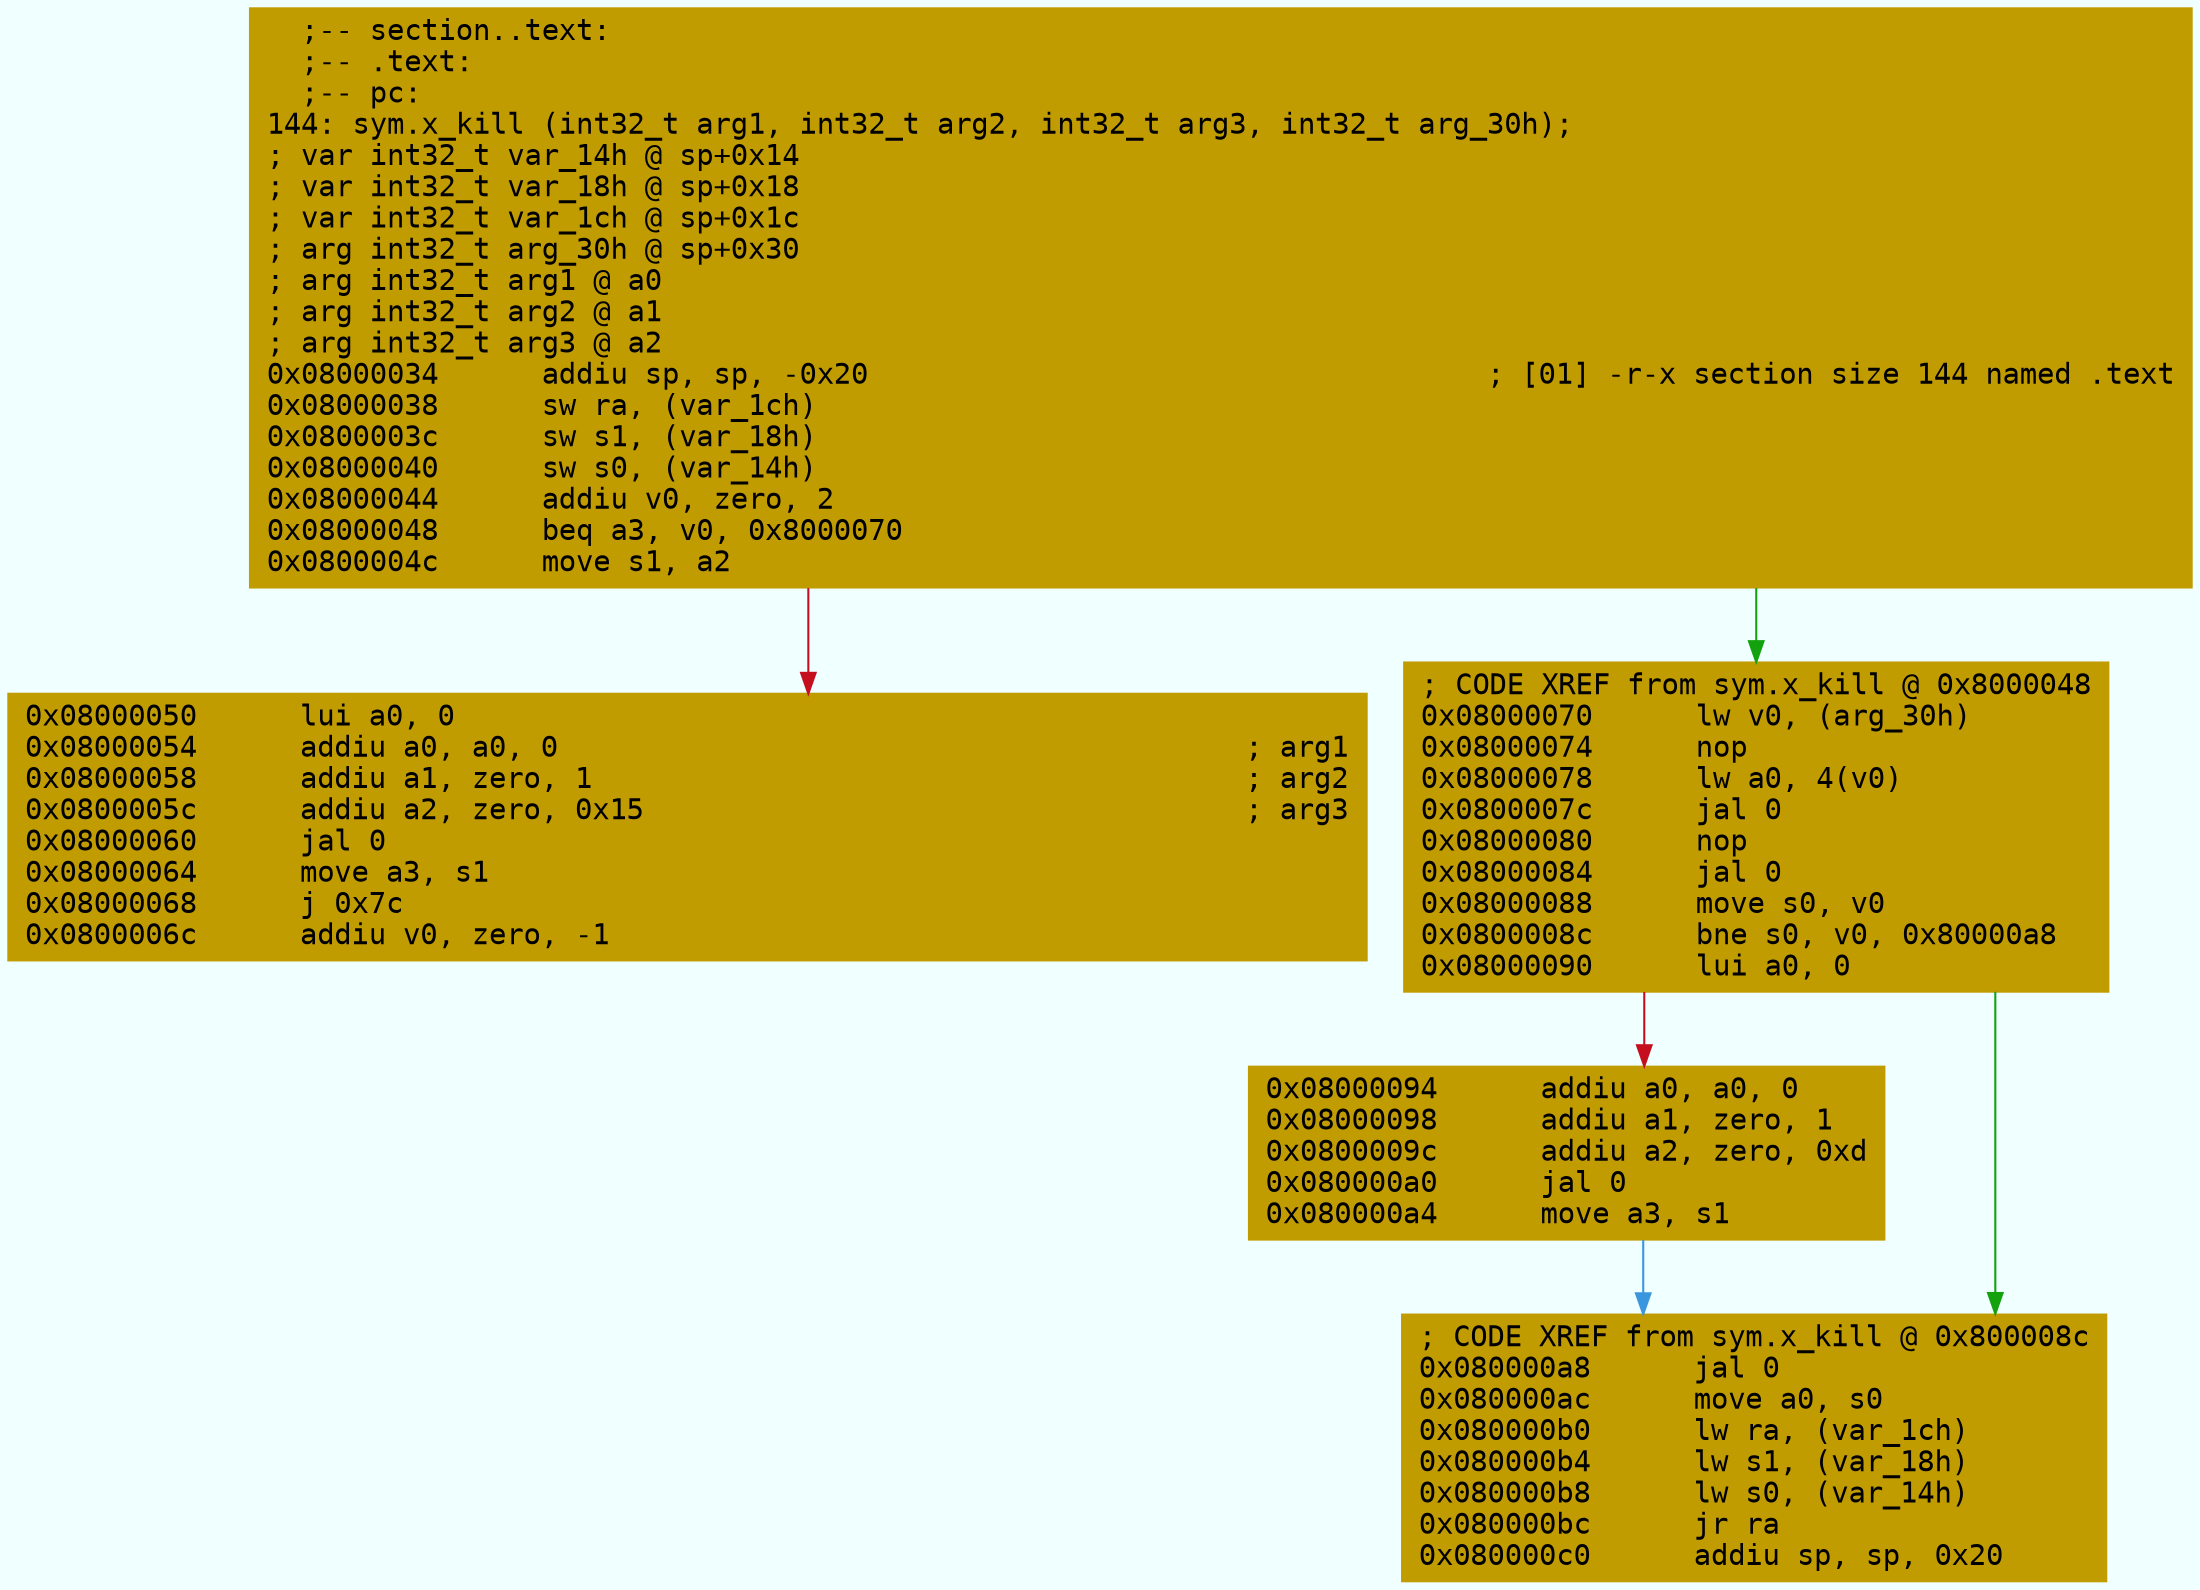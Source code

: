 digraph code {
	graph [bgcolor=azure fontsize=8 fontname="Courier" splines="ortho"];
	node [fillcolor=gray style=filled shape=box];
	edge [arrowhead="normal"];
	"0x08000034" [URL="sym.x_kill/0x08000034", fillcolor="#c19c00",color="#c19c00", fontname="Courier",label="  ;-- section..text:\l  ;-- .text:\l  ;-- pc:\l144: sym.x_kill (int32_t arg1, int32_t arg2, int32_t arg3, int32_t arg_30h);\l; var int32_t var_14h @ sp+0x14\l; var int32_t var_18h @ sp+0x18\l; var int32_t var_1ch @ sp+0x1c\l; arg int32_t arg_30h @ sp+0x30\l; arg int32_t arg1 @ a0\l; arg int32_t arg2 @ a1\l; arg int32_t arg3 @ a2\l0x08000034      addiu sp, sp, -0x20                                    ; [01] -r-x section size 144 named .text\l0x08000038      sw ra, (var_1ch)\l0x0800003c      sw s1, (var_18h)\l0x08000040      sw s0, (var_14h)\l0x08000044      addiu v0, zero, 2\l0x08000048      beq a3, v0, 0x8000070\l0x0800004c      move s1, a2\l"]
	"0x08000050" [URL="sym.x_kill/0x08000050", fillcolor="#c19c00",color="#c19c00", fontname="Courier",label="0x08000050      lui a0, 0\l0x08000054      addiu a0, a0, 0                                        ; arg1\l0x08000058      addiu a1, zero, 1                                      ; arg2\l0x0800005c      addiu a2, zero, 0x15                                   ; arg3\l0x08000060      jal 0\l0x08000064      move a3, s1\l0x08000068      j 0x7c\l0x0800006c      addiu v0, zero, -1\l"]
	"0x08000070" [URL="sym.x_kill/0x08000070", fillcolor="#c19c00",color="#c19c00", fontname="Courier",label="; CODE XREF from sym.x_kill @ 0x8000048\l0x08000070      lw v0, (arg_30h)\l0x08000074      nop\l0x08000078      lw a0, 4(v0)\l0x0800007c      jal 0\l0x08000080      nop\l0x08000084      jal 0\l0x08000088      move s0, v0\l0x0800008c      bne s0, v0, 0x80000a8\l0x08000090      lui a0, 0\l"]
	"0x08000094" [URL="sym.x_kill/0x08000094", fillcolor="#c19c00",color="#c19c00", fontname="Courier",label="0x08000094      addiu a0, a0, 0\l0x08000098      addiu a1, zero, 1\l0x0800009c      addiu a2, zero, 0xd\l0x080000a0      jal 0\l0x080000a4      move a3, s1\l"]
	"0x080000a8" [URL="sym.x_kill/0x080000a8", fillcolor="#c19c00",color="#c19c00", fontname="Courier",label="; CODE XREF from sym.x_kill @ 0x800008c\l0x080000a8      jal 0\l0x080000ac      move a0, s0\l0x080000b0      lw ra, (var_1ch)\l0x080000b4      lw s1, (var_18h)\l0x080000b8      lw s0, (var_14h)\l0x080000bc      jr ra\l0x080000c0      addiu sp, sp, 0x20\l"]
        "0x08000034" -> "0x08000070" [color="#13a10e"];
        "0x08000034" -> "0x08000050" [color="#c50f1f"];
        "0x08000070" -> "0x080000a8" [color="#13a10e"];
        "0x08000070" -> "0x08000094" [color="#c50f1f"];
        "0x08000094" -> "0x080000a8" [color="#3a96dd"];
}
